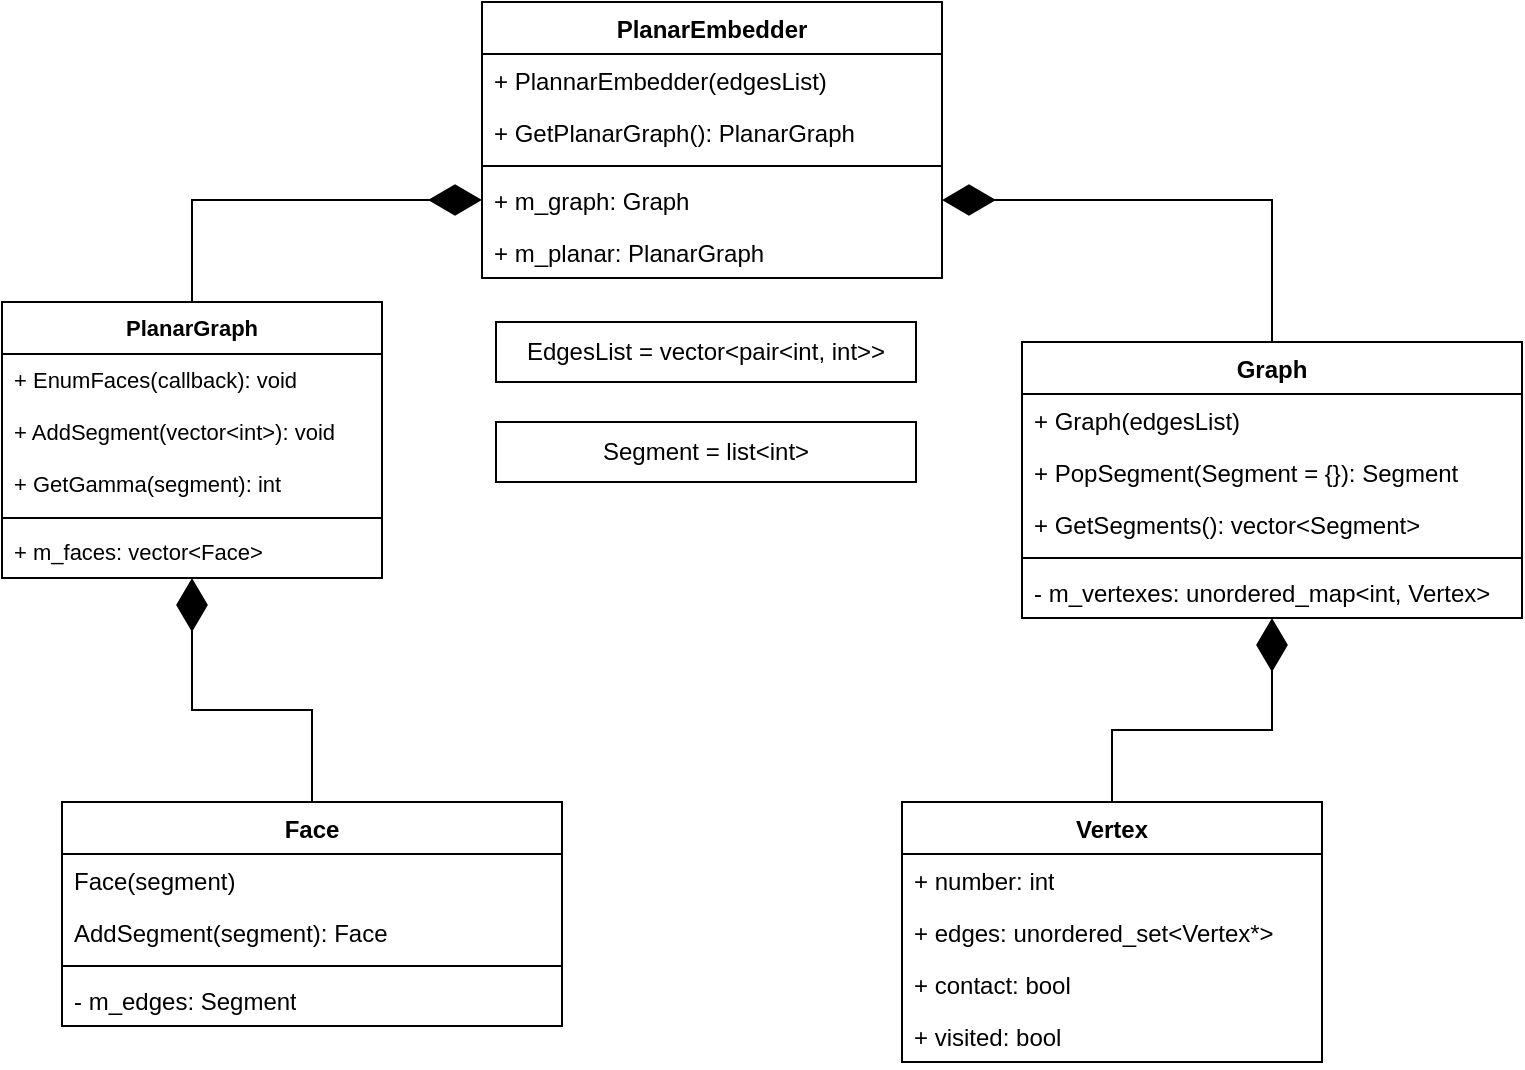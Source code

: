 <mxfile version="24.1.0" type="device">
  <diagram name="Страница — 1" id="iF3lVvh-ps3HcASpP9oC">
    <mxGraphModel dx="989" dy="577" grid="1" gridSize="10" guides="1" tooltips="1" connect="1" arrows="1" fold="1" page="1" pageScale="1" pageWidth="827" pageHeight="1169" math="0" shadow="0">
      <root>
        <mxCell id="0" />
        <mxCell id="1" parent="0" />
        <mxCell id="emsBqBAY26YlKiNp8jPa-5" value="&lt;b&gt;PlanarEmbedder&lt;/b&gt;&lt;div&gt;&lt;b&gt;&lt;br&gt;&lt;/b&gt;&lt;/div&gt;" style="swimlane;fontStyle=1;align=center;verticalAlign=top;childLayout=stackLayout;horizontal=1;startSize=26;horizontalStack=0;resizeParent=1;resizeParentMax=0;resizeLast=0;collapsible=1;marginBottom=0;whiteSpace=wrap;html=1;" vertex="1" parent="1">
          <mxGeometry x="610" y="240" width="230" height="138" as="geometry" />
        </mxCell>
        <mxCell id="emsBqBAY26YlKiNp8jPa-6" value="+ PlannarEmbedder(edgesList)" style="text;strokeColor=none;fillColor=none;align=left;verticalAlign=top;spacingLeft=4;spacingRight=4;overflow=hidden;rotatable=0;points=[[0,0.5],[1,0.5]];portConstraint=eastwest;whiteSpace=wrap;html=1;" vertex="1" parent="emsBqBAY26YlKiNp8jPa-5">
          <mxGeometry y="26" width="230" height="26" as="geometry" />
        </mxCell>
        <mxCell id="emsBqBAY26YlKiNp8jPa-9" value="+ GetPlanarGraph(): PlanarGraph" style="text;strokeColor=none;fillColor=none;align=left;verticalAlign=top;spacingLeft=4;spacingRight=4;overflow=hidden;rotatable=0;points=[[0,0.5],[1,0.5]];portConstraint=eastwest;whiteSpace=wrap;html=1;" vertex="1" parent="emsBqBAY26YlKiNp8jPa-5">
          <mxGeometry y="52" width="230" height="26" as="geometry" />
        </mxCell>
        <mxCell id="emsBqBAY26YlKiNp8jPa-7" value="" style="line;strokeWidth=1;fillColor=none;align=left;verticalAlign=middle;spacingTop=-1;spacingLeft=3;spacingRight=3;rotatable=0;labelPosition=right;points=[];portConstraint=eastwest;strokeColor=inherit;" vertex="1" parent="emsBqBAY26YlKiNp8jPa-5">
          <mxGeometry y="78" width="230" height="8" as="geometry" />
        </mxCell>
        <mxCell id="emsBqBAY26YlKiNp8jPa-8" value="+ m_graph: Graph" style="text;strokeColor=none;fillColor=none;align=left;verticalAlign=top;spacingLeft=4;spacingRight=4;overflow=hidden;rotatable=0;points=[[0,0.5],[1,0.5]];portConstraint=eastwest;whiteSpace=wrap;html=1;" vertex="1" parent="emsBqBAY26YlKiNp8jPa-5">
          <mxGeometry y="86" width="230" height="26" as="geometry" />
        </mxCell>
        <mxCell id="emsBqBAY26YlKiNp8jPa-11" value="+ m_planar: PlanarGraph" style="text;strokeColor=none;fillColor=none;align=left;verticalAlign=top;spacingLeft=4;spacingRight=4;overflow=hidden;rotatable=0;points=[[0,0.5],[1,0.5]];portConstraint=eastwest;whiteSpace=wrap;html=1;" vertex="1" parent="emsBqBAY26YlKiNp8jPa-5">
          <mxGeometry y="112" width="230" height="26" as="geometry" />
        </mxCell>
        <mxCell id="emsBqBAY26YlKiNp8jPa-10" value="EdgesList = vector&amp;lt;pair&amp;lt;int, int&amp;gt;&amp;gt;" style="html=1;whiteSpace=wrap;" vertex="1" parent="1">
          <mxGeometry x="617" y="400" width="210" height="30" as="geometry" />
        </mxCell>
        <mxCell id="emsBqBAY26YlKiNp8jPa-12" value="Vertex" style="swimlane;fontStyle=1;align=center;verticalAlign=top;childLayout=stackLayout;horizontal=1;startSize=26;horizontalStack=0;resizeParent=1;resizeParentMax=0;resizeLast=0;collapsible=1;marginBottom=0;whiteSpace=wrap;html=1;" vertex="1" parent="1">
          <mxGeometry x="820" y="640" width="210" height="130" as="geometry" />
        </mxCell>
        <mxCell id="emsBqBAY26YlKiNp8jPa-30" value="+ number: int" style="text;strokeColor=none;fillColor=none;align=left;verticalAlign=top;spacingLeft=4;spacingRight=4;overflow=hidden;rotatable=0;points=[[0,0.5],[1,0.5]];portConstraint=eastwest;whiteSpace=wrap;html=1;" vertex="1" parent="emsBqBAY26YlKiNp8jPa-12">
          <mxGeometry y="26" width="210" height="26" as="geometry" />
        </mxCell>
        <mxCell id="emsBqBAY26YlKiNp8jPa-13" value="+ edges: unordered_set&amp;lt;Vertex*&amp;gt;" style="text;strokeColor=none;fillColor=none;align=left;verticalAlign=top;spacingLeft=4;spacingRight=4;overflow=hidden;rotatable=0;points=[[0,0.5],[1,0.5]];portConstraint=eastwest;whiteSpace=wrap;html=1;" vertex="1" parent="emsBqBAY26YlKiNp8jPa-12">
          <mxGeometry y="52" width="210" height="26" as="geometry" />
        </mxCell>
        <mxCell id="emsBqBAY26YlKiNp8jPa-15" value="+ contact: bool" style="text;strokeColor=none;fillColor=none;align=left;verticalAlign=top;spacingLeft=4;spacingRight=4;overflow=hidden;rotatable=0;points=[[0,0.5],[1,0.5]];portConstraint=eastwest;whiteSpace=wrap;html=1;" vertex="1" parent="emsBqBAY26YlKiNp8jPa-12">
          <mxGeometry y="78" width="210" height="26" as="geometry" />
        </mxCell>
        <mxCell id="emsBqBAY26YlKiNp8jPa-40" value="+ visited: bool" style="text;strokeColor=none;fillColor=none;align=left;verticalAlign=top;spacingLeft=4;spacingRight=4;overflow=hidden;rotatable=0;points=[[0,0.5],[1,0.5]];portConstraint=eastwest;whiteSpace=wrap;html=1;" vertex="1" parent="emsBqBAY26YlKiNp8jPa-12">
          <mxGeometry y="104" width="210" height="26" as="geometry" />
        </mxCell>
        <mxCell id="emsBqBAY26YlKiNp8jPa-22" style="edgeStyle=orthogonalEdgeStyle;rounded=0;orthogonalLoop=1;jettySize=auto;html=1;strokeColor=default;align=center;verticalAlign=middle;fontFamily=Helvetica;fontSize=11;fontColor=default;labelBackgroundColor=default;endArrow=diamondThin;endFill=1;endSize=24;exitX=0.5;exitY=0;exitDx=0;exitDy=0;" edge="1" parent="1" source="emsBqBAY26YlKiNp8jPa-12" target="emsBqBAY26YlKiNp8jPa-16">
          <mxGeometry relative="1" as="geometry" />
        </mxCell>
        <mxCell id="emsBqBAY26YlKiNp8jPa-16" value="Graph" style="swimlane;fontStyle=1;align=center;verticalAlign=top;childLayout=stackLayout;horizontal=1;startSize=26;horizontalStack=0;resizeParent=1;resizeParentMax=0;resizeLast=0;collapsible=1;marginBottom=0;whiteSpace=wrap;html=1;" vertex="1" parent="1">
          <mxGeometry x="880" y="410" width="250" height="138" as="geometry" />
        </mxCell>
        <mxCell id="emsBqBAY26YlKiNp8jPa-17" value="+ Graph(edgesList)" style="text;strokeColor=none;fillColor=none;align=left;verticalAlign=top;spacingLeft=4;spacingRight=4;overflow=hidden;rotatable=0;points=[[0,0.5],[1,0.5]];portConstraint=eastwest;whiteSpace=wrap;html=1;" vertex="1" parent="emsBqBAY26YlKiNp8jPa-16">
          <mxGeometry y="26" width="250" height="26" as="geometry" />
        </mxCell>
        <mxCell id="emsBqBAY26YlKiNp8jPa-38" value="+ PopSegment(Segment = {}): Segment" style="text;strokeColor=none;fillColor=none;align=left;verticalAlign=top;spacingLeft=4;spacingRight=4;overflow=hidden;rotatable=0;points=[[0,0.5],[1,0.5]];portConstraint=eastwest;whiteSpace=wrap;html=1;" vertex="1" parent="emsBqBAY26YlKiNp8jPa-16">
          <mxGeometry y="52" width="250" height="26" as="geometry" />
        </mxCell>
        <mxCell id="emsBqBAY26YlKiNp8jPa-39" value="+ GetSegments(): vector&amp;lt;Segment&amp;gt;" style="text;strokeColor=none;fillColor=none;align=left;verticalAlign=top;spacingLeft=4;spacingRight=4;overflow=hidden;rotatable=0;points=[[0,0.5],[1,0.5]];portConstraint=eastwest;whiteSpace=wrap;html=1;" vertex="1" parent="emsBqBAY26YlKiNp8jPa-16">
          <mxGeometry y="78" width="250" height="26" as="geometry" />
        </mxCell>
        <mxCell id="emsBqBAY26YlKiNp8jPa-18" value="" style="line;strokeWidth=1;fillColor=none;align=left;verticalAlign=middle;spacingTop=-1;spacingLeft=3;spacingRight=3;rotatable=0;labelPosition=right;points=[];portConstraint=eastwest;strokeColor=inherit;" vertex="1" parent="emsBqBAY26YlKiNp8jPa-16">
          <mxGeometry y="104" width="250" height="8" as="geometry" />
        </mxCell>
        <mxCell id="emsBqBAY26YlKiNp8jPa-19" value="- m_vertexes: unordered_map&amp;lt;int, Vertex&amp;gt;" style="text;strokeColor=none;fillColor=none;align=left;verticalAlign=top;spacingLeft=4;spacingRight=4;overflow=hidden;rotatable=0;points=[[0,0.5],[1,0.5]];portConstraint=eastwest;whiteSpace=wrap;html=1;" vertex="1" parent="emsBqBAY26YlKiNp8jPa-16">
          <mxGeometry y="112" width="250" height="26" as="geometry" />
        </mxCell>
        <mxCell id="emsBqBAY26YlKiNp8jPa-21" style="edgeStyle=orthogonalEdgeStyle;rounded=0;orthogonalLoop=1;jettySize=auto;html=1;endArrow=diamondThin;endFill=1;endSize=24;entryX=1;entryY=0.5;entryDx=0;entryDy=0;" edge="1" parent="1" source="emsBqBAY26YlKiNp8jPa-16" target="emsBqBAY26YlKiNp8jPa-8">
          <mxGeometry relative="1" as="geometry" />
        </mxCell>
        <mxCell id="emsBqBAY26YlKiNp8jPa-23" value="PlanarGraph" style="swimlane;fontStyle=1;align=center;verticalAlign=top;childLayout=stackLayout;horizontal=1;startSize=26;horizontalStack=0;resizeParent=1;resizeParentMax=0;resizeLast=0;collapsible=1;marginBottom=0;whiteSpace=wrap;html=1;fontFamily=Helvetica;fontSize=11;fontColor=default;labelBackgroundColor=default;" vertex="1" parent="1">
          <mxGeometry x="370" y="390" width="190" height="138" as="geometry" />
        </mxCell>
        <mxCell id="emsBqBAY26YlKiNp8jPa-24" value="+ EnumFaces(callback): void" style="text;strokeColor=none;fillColor=none;align=left;verticalAlign=top;spacingLeft=4;spacingRight=4;overflow=hidden;rotatable=0;points=[[0,0.5],[1,0.5]];portConstraint=eastwest;whiteSpace=wrap;html=1;fontFamily=Helvetica;fontSize=11;fontColor=default;labelBackgroundColor=default;" vertex="1" parent="emsBqBAY26YlKiNp8jPa-23">
          <mxGeometry y="26" width="190" height="26" as="geometry" />
        </mxCell>
        <mxCell id="emsBqBAY26YlKiNp8jPa-37" value="+ AddSegment(vector&amp;lt;int&amp;gt;): void" style="text;strokeColor=none;fillColor=none;align=left;verticalAlign=top;spacingLeft=4;spacingRight=4;overflow=hidden;rotatable=0;points=[[0,0.5],[1,0.5]];portConstraint=eastwest;whiteSpace=wrap;html=1;fontFamily=Helvetica;fontSize=11;fontColor=default;labelBackgroundColor=default;" vertex="1" parent="emsBqBAY26YlKiNp8jPa-23">
          <mxGeometry y="52" width="190" height="26" as="geometry" />
        </mxCell>
        <mxCell id="emsBqBAY26YlKiNp8jPa-36" value="+ GetGamma(segment): int" style="text;strokeColor=none;fillColor=none;align=left;verticalAlign=top;spacingLeft=4;spacingRight=4;overflow=hidden;rotatable=0;points=[[0,0.5],[1,0.5]];portConstraint=eastwest;whiteSpace=wrap;html=1;fontFamily=Helvetica;fontSize=11;fontColor=default;labelBackgroundColor=default;" vertex="1" parent="emsBqBAY26YlKiNp8jPa-23">
          <mxGeometry y="78" width="190" height="26" as="geometry" />
        </mxCell>
        <mxCell id="emsBqBAY26YlKiNp8jPa-25" value="" style="line;strokeWidth=1;fillColor=none;align=left;verticalAlign=middle;spacingTop=-1;spacingLeft=3;spacingRight=3;rotatable=0;labelPosition=right;points=[];portConstraint=eastwest;strokeColor=inherit;fontFamily=Helvetica;fontSize=11;fontColor=default;labelBackgroundColor=default;" vertex="1" parent="emsBqBAY26YlKiNp8jPa-23">
          <mxGeometry y="104" width="190" height="8" as="geometry" />
        </mxCell>
        <mxCell id="emsBqBAY26YlKiNp8jPa-26" value="+ m_faces: vector&amp;lt;Face&amp;gt;" style="text;strokeColor=none;fillColor=none;align=left;verticalAlign=top;spacingLeft=4;spacingRight=4;overflow=hidden;rotatable=0;points=[[0,0.5],[1,0.5]];portConstraint=eastwest;whiteSpace=wrap;html=1;fontFamily=Helvetica;fontSize=11;fontColor=default;labelBackgroundColor=default;" vertex="1" parent="emsBqBAY26YlKiNp8jPa-23">
          <mxGeometry y="112" width="190" height="26" as="geometry" />
        </mxCell>
        <mxCell id="emsBqBAY26YlKiNp8jPa-35" style="edgeStyle=orthogonalEdgeStyle;rounded=0;orthogonalLoop=1;jettySize=auto;html=1;entryX=0.5;entryY=1;entryDx=0;entryDy=0;strokeColor=default;align=center;verticalAlign=middle;fontFamily=Helvetica;fontSize=11;fontColor=default;labelBackgroundColor=default;endArrow=diamondThin;endFill=1;endSize=24;" edge="1" parent="1" source="emsBqBAY26YlKiNp8jPa-27" target="emsBqBAY26YlKiNp8jPa-23">
          <mxGeometry relative="1" as="geometry" />
        </mxCell>
        <mxCell id="emsBqBAY26YlKiNp8jPa-27" value="Face" style="swimlane;fontStyle=1;align=center;verticalAlign=top;childLayout=stackLayout;horizontal=1;startSize=26;horizontalStack=0;resizeParent=1;resizeParentMax=0;resizeLast=0;collapsible=1;marginBottom=0;whiteSpace=wrap;html=1;" vertex="1" parent="1">
          <mxGeometry x="400" y="640" width="250" height="112" as="geometry" />
        </mxCell>
        <mxCell id="emsBqBAY26YlKiNp8jPa-33" value="Face(segment)" style="text;strokeColor=none;fillColor=none;align=left;verticalAlign=top;spacingLeft=4;spacingRight=4;overflow=hidden;rotatable=0;points=[[0,0.5],[1,0.5]];portConstraint=eastwest;whiteSpace=wrap;html=1;" vertex="1" parent="emsBqBAY26YlKiNp8jPa-27">
          <mxGeometry y="26" width="250" height="26" as="geometry" />
        </mxCell>
        <mxCell id="emsBqBAY26YlKiNp8jPa-34" value="AddSegment(segment): Face" style="text;strokeColor=none;fillColor=none;align=left;verticalAlign=top;spacingLeft=4;spacingRight=4;overflow=hidden;rotatable=0;points=[[0,0.5],[1,0.5]];portConstraint=eastwest;whiteSpace=wrap;html=1;" vertex="1" parent="emsBqBAY26YlKiNp8jPa-27">
          <mxGeometry y="52" width="250" height="26" as="geometry" />
        </mxCell>
        <mxCell id="emsBqBAY26YlKiNp8jPa-32" value="" style="line;strokeWidth=1;fillColor=none;align=left;verticalAlign=middle;spacingTop=-1;spacingLeft=3;spacingRight=3;rotatable=0;labelPosition=right;points=[];portConstraint=eastwest;strokeColor=inherit;fontFamily=Helvetica;fontSize=11;fontColor=default;labelBackgroundColor=default;" vertex="1" parent="emsBqBAY26YlKiNp8jPa-27">
          <mxGeometry y="78" width="250" height="8" as="geometry" />
        </mxCell>
        <mxCell id="emsBqBAY26YlKiNp8jPa-28" value="- m_edges: Segment" style="text;strokeColor=none;fillColor=none;align=left;verticalAlign=top;spacingLeft=4;spacingRight=4;overflow=hidden;rotatable=0;points=[[0,0.5],[1,0.5]];portConstraint=eastwest;whiteSpace=wrap;html=1;" vertex="1" parent="emsBqBAY26YlKiNp8jPa-27">
          <mxGeometry y="86" width="250" height="26" as="geometry" />
        </mxCell>
        <mxCell id="emsBqBAY26YlKiNp8jPa-41" value="Segment = list&amp;lt;int&amp;gt;" style="html=1;whiteSpace=wrap;" vertex="1" parent="1">
          <mxGeometry x="617" y="450" width="210" height="30" as="geometry" />
        </mxCell>
        <mxCell id="emsBqBAY26YlKiNp8jPa-42" style="edgeStyle=orthogonalEdgeStyle;rounded=0;orthogonalLoop=1;jettySize=auto;html=1;strokeColor=default;align=center;verticalAlign=middle;fontFamily=Helvetica;fontSize=11;fontColor=default;labelBackgroundColor=default;endArrow=diamondThin;endFill=1;endSize=24;exitX=0.5;exitY=0;exitDx=0;exitDy=0;" edge="1" parent="1" source="emsBqBAY26YlKiNp8jPa-23" target="emsBqBAY26YlKiNp8jPa-8">
          <mxGeometry relative="1" as="geometry" />
        </mxCell>
      </root>
    </mxGraphModel>
  </diagram>
</mxfile>
